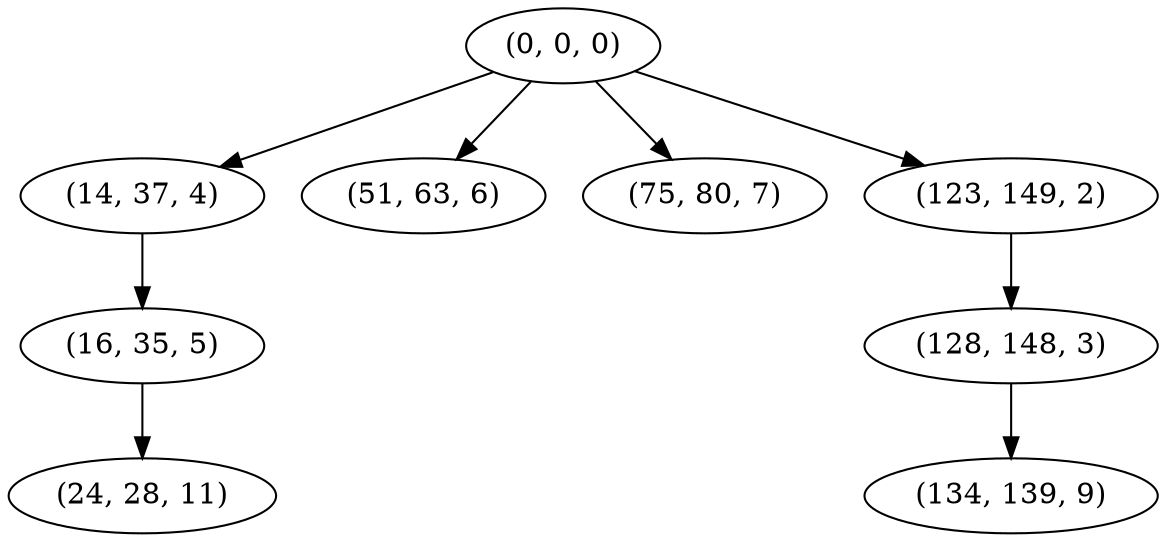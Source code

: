 digraph tree {
    "(0, 0, 0)";
    "(14, 37, 4)";
    "(16, 35, 5)";
    "(24, 28, 11)";
    "(51, 63, 6)";
    "(75, 80, 7)";
    "(123, 149, 2)";
    "(128, 148, 3)";
    "(134, 139, 9)";
    "(0, 0, 0)" -> "(14, 37, 4)";
    "(0, 0, 0)" -> "(51, 63, 6)";
    "(0, 0, 0)" -> "(75, 80, 7)";
    "(0, 0, 0)" -> "(123, 149, 2)";
    "(14, 37, 4)" -> "(16, 35, 5)";
    "(16, 35, 5)" -> "(24, 28, 11)";
    "(123, 149, 2)" -> "(128, 148, 3)";
    "(128, 148, 3)" -> "(134, 139, 9)";
}

